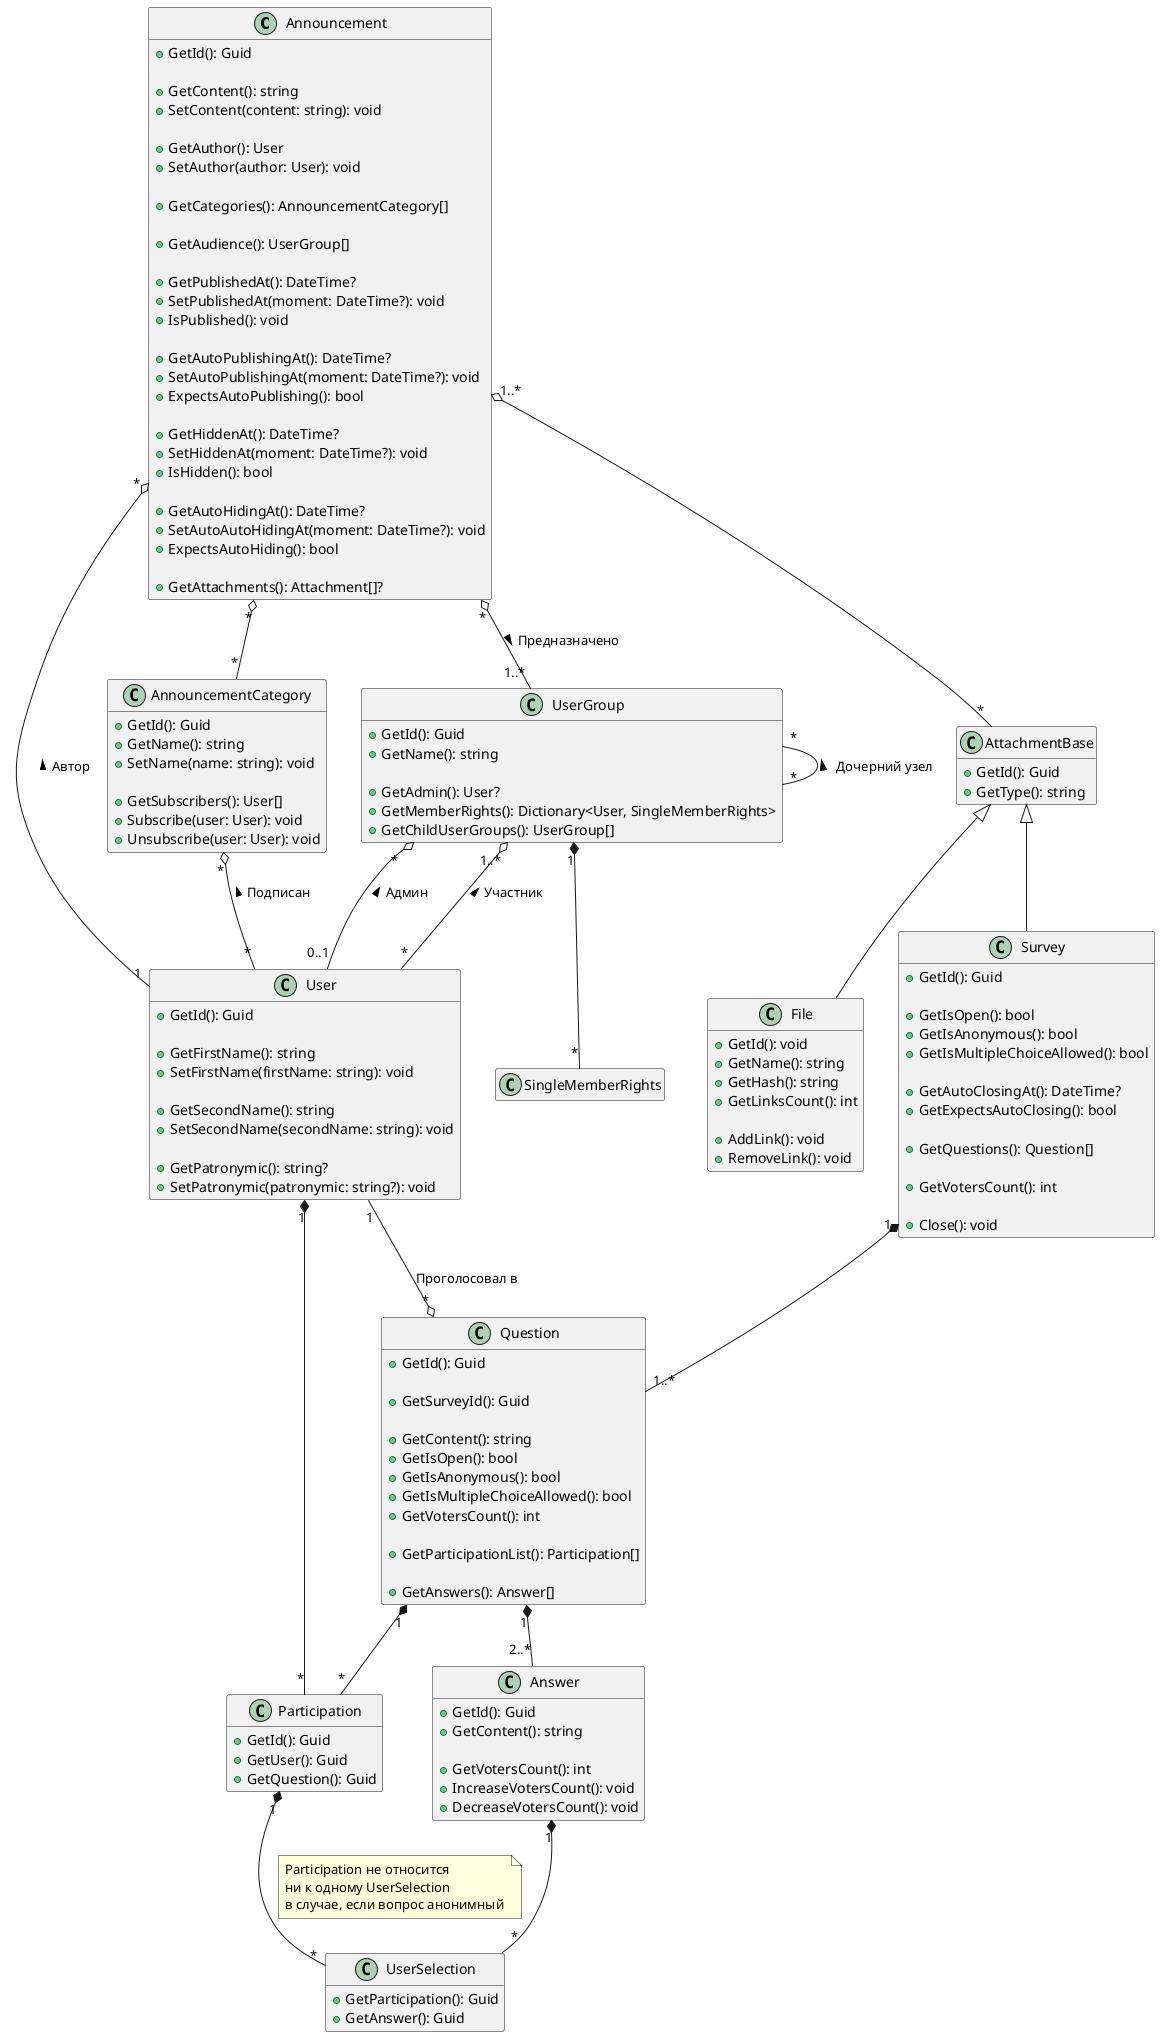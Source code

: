 @startuml
'https://plantuml.com/class-diagram

'left to right direction

class Announcement {
    + GetId(): Guid
    
    + GetContent(): string
    + SetContent(content: string): void
    
    + GetAuthor(): User
    + SetAuthor(author: User): void
    
    + GetCategories(): AnnouncementCategory[] 
    
    + GetAudience(): UserGroup[]
    
    + GetPublishedAt(): DateTime?
    + SetPublishedAt(moment: DateTime?): void
    + IsPublished(): void
    
    + GetAutoPublishingAt(): DateTime?
    + SetAutoPublishingAt(moment: DateTime?): void
    + ExpectsAutoPublishing(): bool
    
    + GetHiddenAt(): DateTime?
    + SetHiddenAt(moment: DateTime?): void
    + IsHidden(): bool
    
    + GetAutoHidingAt(): DateTime?
    + SetAutoAutoHidingAt(moment: DateTime?): void
    + ExpectsAutoHiding(): bool
    
    + GetAttachments(): Attachment[]?
}
hide Announcement fields

class AnnouncementCategory {
    + GetId(): Guid
    + GetName(): string
    + SetName(name: string): void
    
    + GetSubscribers(): User[]
    + Subscribe(user: User): void
    + Unsubscribe(user: User): void
}
hide AnnouncementCategory fields
Announcement "*" o-- "*" AnnouncementCategory

class AttachmentBase {
    + GetId(): Guid
    + GetType(): string
}
hide AttachmentBase fields
Announcement "1..*" o-- "*" AttachmentBase

class File extends AttachmentBase {
    + GetId(): void
    + GetName(): string    
    + GetHash(): string
    + GetLinksCount(): int
    
    + AddLink(): void
    + RemoveLink(): void
}
hide File fields

class UserGroup {
    + GetId(): Guid
    + GetName(): string
    
    + GetAdmin(): User?
    + GetMemberRights(): Dictionary<User, SingleMemberRights>
    + GetChildUserGroups(): UserGroup[]
}
hide UserGroup fields
UserGroup "*" -- "*" UserGroup : < Дочерний узел
Announcement "*" o-- "1..*" UserGroup : > Предназначено

class SingleMemberRights {
    ' todo продумать права
}
hide SingleMemberRights members
UserGroup "1" *-- "*" SingleMemberRights

class User {
    + GetId(): Guid
    
    + GetFirstName(): string
    + SetFirstName(firstName: string): void
    
    + GetSecondName(): string
    + SetSecondName(secondName: string): void
    
    + GetPatronymic(): string?
    + SetPatronymic(patronymic: string?): void
}
hide User fields
UserGroup "*" o-- "0..1" User : < Админ
UserGroup "1..*" o-- "*" User : < Участник
Announcement "*" o-- "1" User : < Автор
AnnouncementCategory "*" o-- "*" User : < Подписан

class Survey extends AttachmentBase {
     + GetId(): Guid
     
     + GetIsOpen(): bool
     + GetIsAnonymous(): bool
     + GetIsMultipleChoiceAllowed(): bool
     
     + GetAutoClosingAt(): DateTime?
     + GetExpectsAutoClosing(): bool
     
     + GetQuestions(): Question[]
     
     + GetVotersCount(): int
     
     + Close(): void
}
hide Survey fields

class Question {
    + GetId(): Guid
    
    + GetSurveyId(): Guid
    
    + GetContent(): string
    + GetIsOpen(): bool
    + GetIsAnonymous(): bool
    + GetIsMultipleChoiceAllowed(): bool
    + GetVotersCount(): int
    
    + GetParticipationList(): Participation[]
    
    + GetAnswers(): Answer[]
}
hide Question fields
User "1" --o "*" Question : Проголосовал в
Survey "1" *-- "1..*" Question

class Participation {
    + GetId(): Guid
    + GetUser(): Guid
    + GetQuestion(): Guid
}
hide Participation fields
Question "1" *-- "*" Participation
User "1" *-- "*" Participation

class Answer {
    + GetId(): Guid
    + GetContent(): string
    
    + GetVotersCount(): int
    + IncreaseVotersCount(): void
    + DecreaseVotersCount(): void
}
hide Answer fields
Question "1" *-- "2..*" Answer

class UserSelection {
    + GetParticipation(): Guid
    + GetAnswer(): Guid
}
hide UserSelection fields
Answer "1" *-- "*" UserSelection
Participation "1" *-- "*" UserSelection
note on link
    Participation не относится
    ни к одному UserSelection
    в случае, если вопрос анонимный 
end note



@enduml
